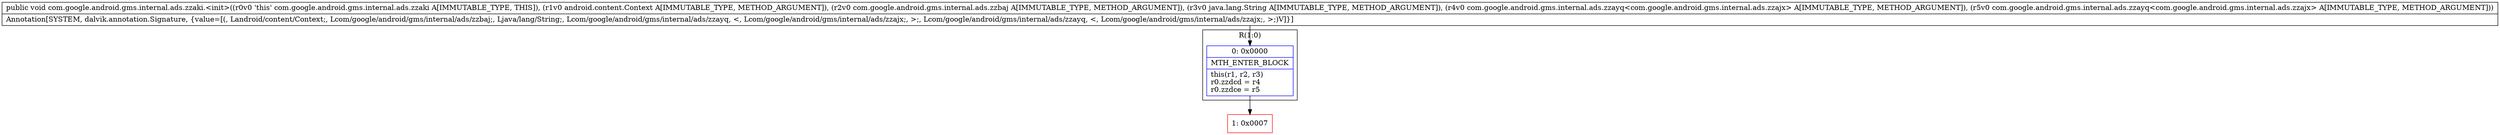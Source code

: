 digraph "CFG forcom.google.android.gms.internal.ads.zzaki.\<init\>(Landroid\/content\/Context;Lcom\/google\/android\/gms\/internal\/ads\/zzbaj;Ljava\/lang\/String;Lcom\/google\/android\/gms\/internal\/ads\/zzayq;Lcom\/google\/android\/gms\/internal\/ads\/zzayq;)V" {
subgraph cluster_Region_2021976886 {
label = "R(1:0)";
node [shape=record,color=blue];
Node_0 [shape=record,label="{0\:\ 0x0000|MTH_ENTER_BLOCK\l|this(r1, r2, r3)\lr0.zzdcd = r4\lr0.zzdce = r5\l}"];
}
Node_1 [shape=record,color=red,label="{1\:\ 0x0007}"];
MethodNode[shape=record,label="{public void com.google.android.gms.internal.ads.zzaki.\<init\>((r0v0 'this' com.google.android.gms.internal.ads.zzaki A[IMMUTABLE_TYPE, THIS]), (r1v0 android.content.Context A[IMMUTABLE_TYPE, METHOD_ARGUMENT]), (r2v0 com.google.android.gms.internal.ads.zzbaj A[IMMUTABLE_TYPE, METHOD_ARGUMENT]), (r3v0 java.lang.String A[IMMUTABLE_TYPE, METHOD_ARGUMENT]), (r4v0 com.google.android.gms.internal.ads.zzayq\<com.google.android.gms.internal.ads.zzajx\> A[IMMUTABLE_TYPE, METHOD_ARGUMENT]), (r5v0 com.google.android.gms.internal.ads.zzayq\<com.google.android.gms.internal.ads.zzajx\> A[IMMUTABLE_TYPE, METHOD_ARGUMENT]))  | Annotation[SYSTEM, dalvik.annotation.Signature, \{value=[(, Landroid\/content\/Context;, Lcom\/google\/android\/gms\/internal\/ads\/zzbaj;, Ljava\/lang\/String;, Lcom\/google\/android\/gms\/internal\/ads\/zzayq, \<, Lcom\/google\/android\/gms\/internal\/ads\/zzajx;, \>;, Lcom\/google\/android\/gms\/internal\/ads\/zzayq, \<, Lcom\/google\/android\/gms\/internal\/ads\/zzajx;, \>;)V]\}]\l}"];
MethodNode -> Node_0;
Node_0 -> Node_1;
}

